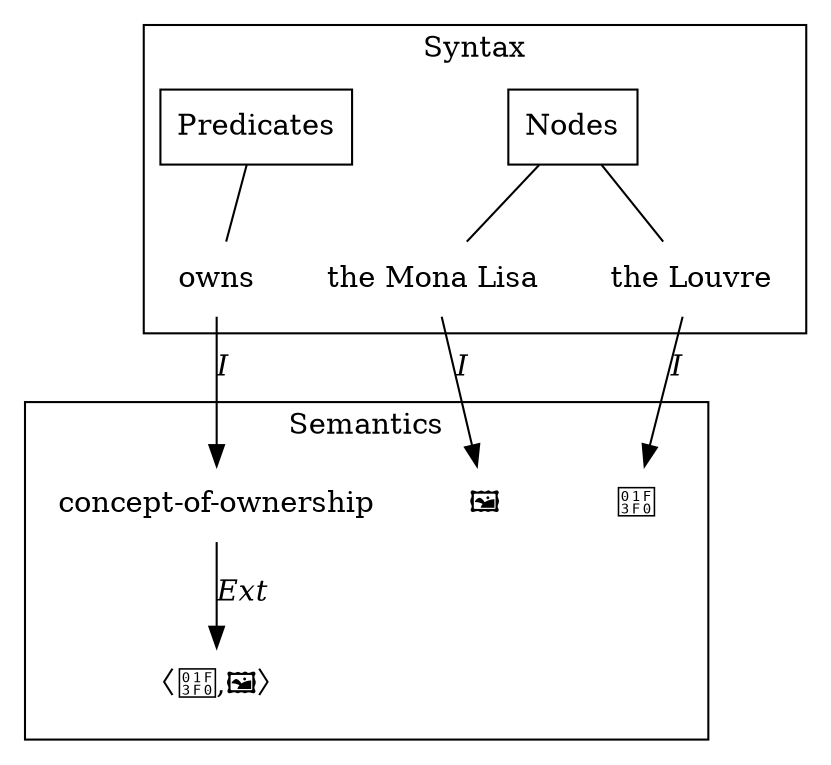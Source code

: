 digraph g {
  subgraph cluster_0 {
    label=<Syntax>;
    nodes [label=<Nodes>,shape="rect"];
    predicates [label=<Predicates>,shape="rect"];
    louvreName [label=<the Louvre>,shape="none"];
    ownsName [label=<owns>,shape="none"];
    monaLisaName [label=<the Mona Lisa>,shape="none"];
  }
  subgraph cluster_1 {
    label=<Semantics>;
    louvre [label=<🏰>,shape="none"];
    conceptOfOwnership [label=<concept-of-ownership>,shape="none"];
    monaLisa [label=<🖼>,shape="none"];
    ext [label=<〈🏰,🖼〉>,shape="none"];
  }
  nodes -> louvreName [dir="none"];
  nodes -> monaLisaName [dir="none"];
  louvreName -> louvre [label=<<i>I</i>>];
  monaLisaName -> monaLisa [label=<<i>I</i>>];

  predicates -> ownsName [dir="none"];
  ownsName -> conceptOfOwnership [label=<<i>I</i>>];
  conceptOfOwnership -> ext [label=<<i>Ext</i>>];
}
